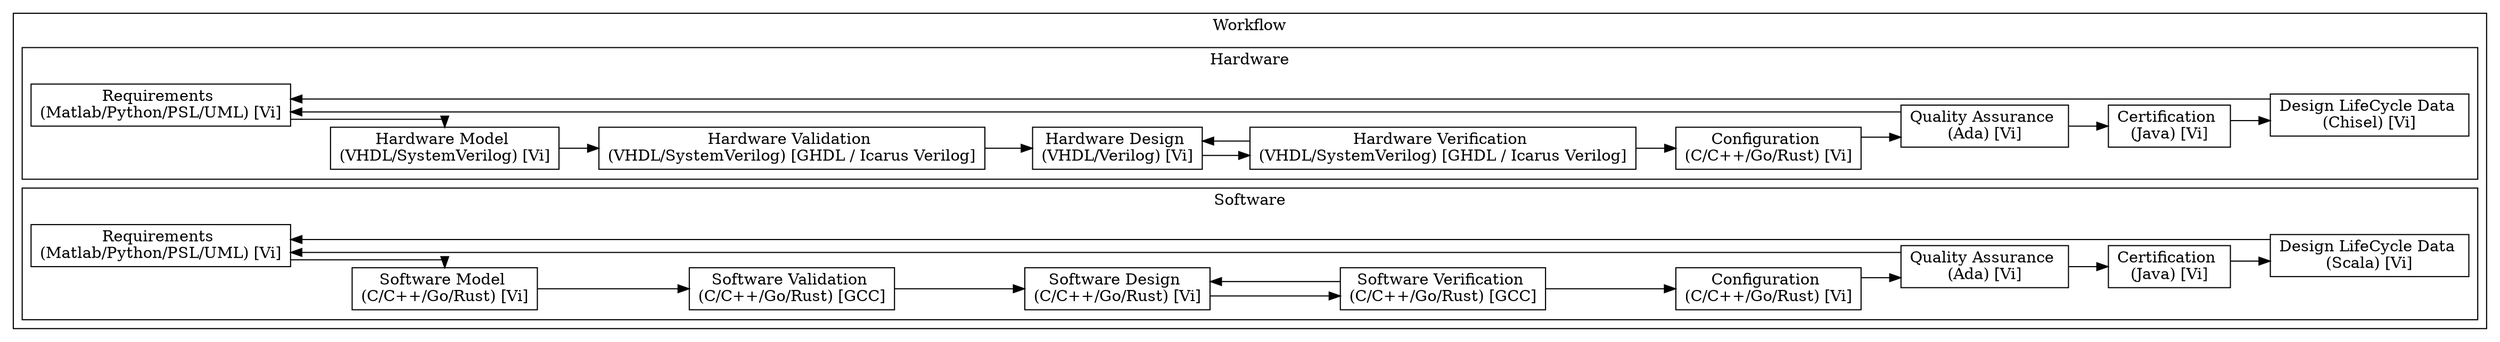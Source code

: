 digraph Project {
  // Introduction
  graph [rankdir = LR, splines=ortho];
  node[shape=record];

  // Blocks
  subgraph "cluster Workflow" { label = "Workflow";
    subgraph "cluster Hardware" { label = "Hardware";
      Requirements_HW[label="Requirements \n(Matlab/Python/PSL/UML) [Vi]"];
      Model_HW[label="Hardware Model \n(VHDL/SystemVerilog) [Vi]"];
      Validation_HW[label="Hardware Validation \n(VHDL/SystemVerilog) [GHDL / Icarus Verilog]"];
      Design_HW[label="Hardware Design \n(VHDL/Verilog) [Vi]"];
      Verification_HW[label="Hardware Verification \n(VHDL/SystemVerilog) [GHDL / Icarus Verilog]"];
      Configuration_HW[label="Configuration \n(C/C++/Go/Rust) [Vi]"];
      Quality_HW[label="Quality Assurance \n(Ada) [Vi]"];
      Certification_HW[label="Certification \n(Java) [Vi]"];
      LifeCycle_HW[label="Design LifeCycle Data \n(Chisel) [Vi]"];
    }
    subgraph "cluster Software" { label = "Software";
      Requirements_SW[label="Requirements \n(Matlab/Python/PSL/UML) [Vi]"];
      Model_SW[label="Software Model \n(C/C++/Go/Rust) [Vi]"];
      Validation_SW[label="Software Validation \n(C/C++/Go/Rust) [GCC]"];
      Design_SW[label="Software Design \n(C/C++/Go/Rust) [Vi]"];
      Verification_SW[label="Software Verification \n(C/C++/Go/Rust) [GCC]"];
      Configuration_SW[label="Configuration \n(C/C++/Go/Rust) [Vi]"];
      Quality_SW[label="Quality Assurance \n(Ada) [Vi]"];
      Certification_SW[label="Certification \n(Java) [Vi]"];
      LifeCycle_SW[label="Design LifeCycle Data \n(Scala) [Vi]"];
    }
  }

  // Sequence
  Requirements_HW -> Model_HW;
  Model_HW -> Validation_HW;
  Validation_HW -> Design_HW;
  Design_HW -> Verification_HW;
  Verification_HW -> Design_HW;
  Verification_HW -> Configuration_HW;
  Configuration_HW -> Quality_HW;
  Quality_HW -> Certification_HW;
  Quality_HW -> Requirements_HW;
  Certification_HW -> LifeCycle_HW;
  LifeCycle_HW -> Requirements_HW;

  Requirements_SW -> Model_SW;
  Model_SW -> Validation_SW;
  Validation_SW -> Design_SW;
  Design_SW -> Verification_SW;
  Verification_SW -> Design_SW;
  Verification_SW -> Configuration_SW;
  Configuration_SW -> Quality_SW;
  Quality_SW -> Certification_SW;
  Quality_SW -> Requirements_SW;
  Certification_SW -> LifeCycle_SW;
  LifeCycle_SW -> Requirements_SW;
}
